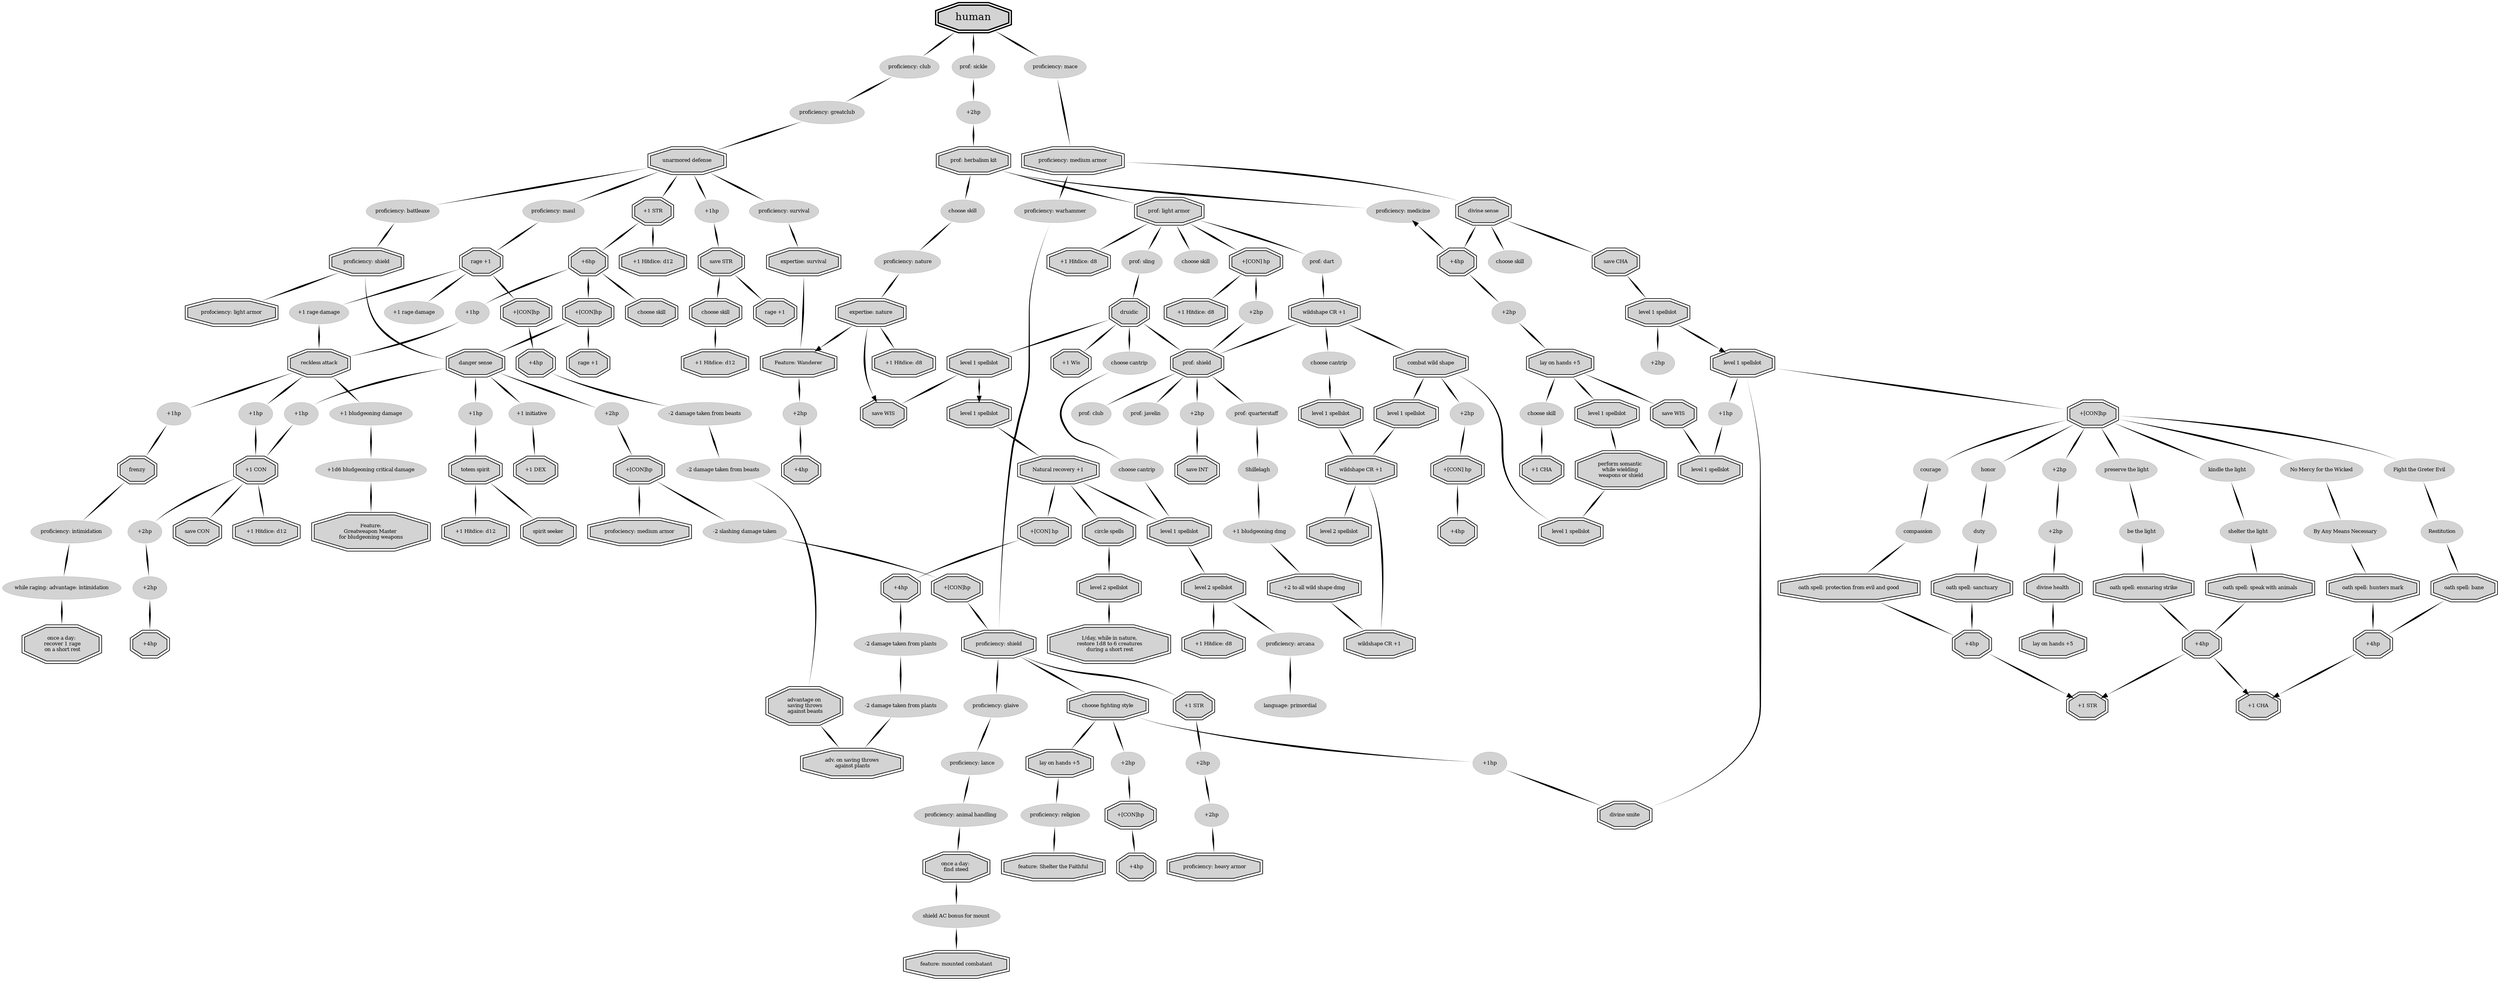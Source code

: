 digraph PathofDnD{
  node [penwidth = 1.0, fontsize =8, style = "filled", shape = "doubleoctagon"];
  graph [root = "human", overlap = "false", stylesheet = "style.css"];
  edge [arrowhead = none, len=1.2, dir = "both", arrowtail = none, style = tapered, penwidth= 3, arrowsize = 0.5];



  "human" [fontsize = 16, penwidth = 2];


  subgraph Barbarian{

  node [style = "filled" class = "barbarian"];

  //54 nodes

      bb_rage_1[label = "rage +1"];
      bb_rage_2[label = "rage +1"];
      bb_rage_3[label = "rage +1"];

      bb_uadefense [label = "unarmored defense" ];
      bb_reckless [label = "reckless attack"];
      bb_danger_sense[label = "danger sense"];

      bb_frenzy[label = "frenzy"];
      bb_spirit_seeker [label = "spirit seeker"];
      bb_totem_spirit [label = "totem spirit"]

  //proficiencies


    bb_s_con [label = "save CON"];
    bb_s_str [label = "save STR"];

    bb_sh [label = "proficiency: shield"];
    bb_la[label = "profociency: light armor"];
    bb_ma[label = "profociency: medium armor"];

    bb_skill_1[label = "choose skill"];
    bb_skill_2[label = "choose skill"];
    bb_e_survival[label = "expertise: survival"];

    bb_con_1 [label="+1 CON"];
    bb_dex_1 [label="+1 DEX"];
    bb_str_1 [label="+1 STR"];

    bb_hp_base [label = "+6hp"]
    bb_hp_con_1 [label = "+[CON]hp"]
    bb_hp_con_2 [label = "+[CON]hp"]
    bb_hp_con_3 [label = "+[CON]hp"]
    bb_hp_con_4 [label = "+[CON]hp"]
    bb_hp4_1 [label = "+4hp"]
    bb_hp4_2 [label = "+4hp"]

    bb_hd_d12_1 [label = "+1 Hitdice: d12"];
    bb_hd_d12_2 [label = "+1 Hitdice: d12"];
    bb_hd_d12_3 [label = "+1 Hitdice: d12"];
    bb_hd_d12_4 [label = "+1 Hitdice: d12"];

    bb_feat_greatweapon_bludgeon [label = "Feature:\nGreatweapon Master \nfor bludgeoning weapons"];

    bb_advantage_beast [label = "advantage on\n saving throws\n against beasts"]
    bb_recover_rage [label = "once a day:\n recover 1 rage\n on a short rest"]


    subgraph bb_minor{
    node [penwidth = 0.1, shape = "ellipse", class ="barbarian minor"];


      bb_club [label = "proficiency: club"];
      bb_greatclub [label = "proficiency: greatclub"];
      bb_battleaxe [label = "proficiency: battleaxe"];
      bb_maul [label = "proficiency: maul"];

      bb_p_survival[label = "proficiency: survival"];
      bb_p_intimidation[label = "proficiency: intimidation"]

      bb_advantage_intimidation [label = "while raging: advantage: intimidation"]

      bb_initiative_1 [label = "+1 initiative"];

    //boni

      bb_rd_1 [label="+1 rage damage"]
      bb_rd_2 [label="+1 rage damage"]
      bb_hp_1 [label="+1hp"]
      bb_hp_2 [label="+1hp"]
      bb_hp_3 [label="+1hp"]
      bb_hp_4 [label="+1hp"]
      bb_hp_5 [label="+1hp"]
      bb_hp_6 [label="+1hp"]
      bb_hp2_1 [label = "+2hp"]
      bb_hp2_2 [label = "+2hp"]
      bb_hp2_3 [label = "+2hp"]

      bb_damageredux_slashing_1 [label = "-2 slashing damage taken"]
      bb_damageredux_beast_1 [label = "-2 damage taken from beasts"]
      bb_damageredux_beast_2 [label = "-2 damage taken from beasts"]
      bb_damageinc_bludgeoning_1 [label = "+1 bludgeoning damage"]
      bb_critinc_damage_bludgeoning [label = "+1d6 bludgeoning critical damage"]


    }

  //edges
    human-> bb_club -> bb_greatclub-> bb_uadefense;

    bb_s_str -> bb_skill_1;
    bb_s_str -> bb_rage_3;

    bb_skill_1 -> bb_hd_d12_3;

    bb_uadefense-> bb_hp_6 -> bb_s_str;
    bb_uadefense-> bb_str_1;
    bb_uadefense-> bb_maul ->bb_rage_1
    bb_uadefense-> bb_battleaxe -> bb_sh;
    bb_uadefense-> bb_p_survival -> bb_e_survival;

    bb_str_1 -> bb_hp_base;
    bb_str_1 -> bb_hd_d12_1;

    bb_rage_1 -> bb_rd_2 -> bb_reckless;
    bb_rage_1 -> bb_rd_1;
    bb_rage_1 -> bb_hp_con_4;

    bb_hp_con_4 -> bb_hp4_2;

    bb_hp4_2 -> bb_damageredux_beast_1 -> bb_damageredux_beast_2 -> bb_advantage_beast;

    bb_sh ->  bb_la;
    bb_sh -> bb_danger_sense;

    bb_hp_base -> bb_hp_5 -> bb_reckless;
    bb_hp_base -> bb_hp_con_1;
    bb_hp_base -> bb_skill_2;

    bb_hp_con_1 -> bb_danger_sense;
    bb_hp_con_1 -> bb_rage_2;

    bb_reckless -> bb_hp_1 -> bb_frenzy;
    bb_reckless -> bb_hp_3 -> bb_con_1;
    bb_reckless -> bb_damageinc_bludgeoning_1 -> bb_critinc_damage_bludgeoning -> bb_feat_greatweapon_bludgeon;

    bb_danger_sense -> bb_hp_2 -> bb_totem_spirit;
    bb_danger_sense -> bb_hp_4 -> bb_con_1;
    bb_danger_sense -> bb_hp2_1 -> bb_hp_con_2;
    bb_danger_sense -> bb_initiative_1 -> bb_dex_1;

    bb_hp_con_2 -> bb_damageredux_slashing_1 -> bb_hp_con_3;
    bb_hp_con_2 -> bb_ma;

    bb_con_1 -> bb_s_con;
    bb_con_1 -> bb_hp2_2 ->bb_hp2_3 -> bb_hp4_1;
    bb_con_1 -> bb_hd_d12_2;

    bb_totem_spirit -> bb_spirit_seeker;
    bb_totem_spirit -> bb_hd_d12_4;

    bb_frenzy -> bb_p_intimidation ->bb_advantage_intimidation -> bb_recover_rage;
  }


  /*naming:
  class
    adv         advantage
    attributeNumber   bonus to a [ATRRIBUTE]
    damageinc_type
    damageredux_type
    cantrip     cantrip
    e           expertise
    feat        feat
    hp          [amount]
    l           language
    p           proficiency
    s           save
    skill       skill
    ss          spellslot
    ws          wildshape


    e.g. dr_hp2_1
         dr_s_wis_1
  */
  subgraph Druid{
    node [style = "filled" class="druid"]
    //class Skills

    //53 nodes

      "druidic" "circle spells" "combat wild shape"

      dr_adv_plants [label = "adv. on saving throws\n against plants"];

      dr_s_int [label = "save INT"];
      dr_s_wis [label = "save WIS"];

      dr_e_nature [label = "expertise: nature"];

      dr_wis1_1 [label = "+1 Wis"];

      dr_ss_l1_1 [label = "level 1 spellslot"];
      dr_ss_l1_2 [label = "level 1 spellslot"];
      dr_ss_l1_3 [label = "level 1 spellslot"];
      dr_ss_l1_4 [label = "level 1 spellslot"];
      dr_ss_l1_5 [label = "level 1 spellslot"];
      dr_ss_l2_1 [label = "level 2 spellslot"];
      dr_ss_l2_2 [label = "level 2 spellslot"];
      dr_ss_l2_3 [label = "level 2 spellslot"];

      dr_recovery_1 [label = "Natural recovery +1"];

      dr_ws_1 [label = "wildshape CR +1"];
      dr_ws_2 [label = "wildshape CR +1"];
      dr_ws_3 [label = "wildshape CR +1"];

      dr_feat_wanderer [label = "Feature: Wanderer"];

    //proficiencies
      dr_p_la [label = "prof: light armor"];
      dr_p_sh [label= "prof: shield"];
      dr_p_herbalismkit [label = "prof: herbalism kit"];

    //hp
      dr_hp4_1 [label = "+4hp"];
      dr_hp4_2 [label = "+4hp"];
      dr_hp4_3 [label = "+4hp"];

      dr_hd_d8_1 [label = "+1 Hitdice: d8"];
      dr_hd_d8_2 [label = "+1 Hitdice: d8"];
      dr_hd_d8_3 [label = "+1 Hitdice: d8"];
      dr_hd_d8_4 [label = "+1 Hitdice: d8"];

      dr_natureHealer [label = "1/day, while in nature,\n restore 1d8 to 6 creatures\n during a short rest"];

      dr_conHp_1 [label = "+[CON] hp"];
      dr_conHp_2 [label = "+[CON] hp"];
      dr_conHp_3 [label = "+[CON] hp"];

    //damage changes
      dr_damageinc_ws [label = "+2 to all wild shape dmg"];

    subgraph dr_minor{
      node [penwidth = 0.1, shape = "ellipse", class = "druid minor"];

      dr_cantrip_1 [label = "choose cantrip"];
      dr_cantrip_2[ label = "choose cantrip"];
      dr_cantrip_3[ label = "choose cantrip"];

      dr_skill_1 [label = "choose skill"];
      dr_skill_2 [label = "choose skill"];
      dr_p_nature [label = "proficiency: nature"];
      dr_p_medicine [label = "proficiency: medicine"];
      dr_p_arcana [label = "proficiency: arcana"];

      dr_l_primordial [label = "language: primordial"]

      dr_p_club [label="prof: club"];
      dr_p_sickle [label="prof: sickle"];
      dr_p_dart [label="prof: dart"];
      dr_p_sling [label="prof: sling"];
      dr_p_quarterstaff [label="prof: quarterstaff"];
      dr_p_javelin [label="prof: javelin"];
      dr_p_shillelagh [label = "Shillelagh"];

      dr_hp2_1 [label = "+2hp"];
      dr_hp2_2 [label = "+2hp"];
      dr_hp2_3 [label = "+2hp"];
      dr_hp2_4 [label = "+2hp"];
      dr_hp2_5 [label = "+2hp"];

    //damage changes
      dr_damageinc_bludg [label = "+1 bludgeoning dmg"];
      dr_damageredux_plants_1 [label = "-2 damage taken from plants"];
      dr_damageredux_plants_2 [label = "-2 damage taken from plants"];
    }
    //edges
    human -> dr_p_sickle -> dr_hp2_5 -> dr_p_herbalismkit;

    dr_p_herbalismkit -> dr_p_la;
    dr_p_herbalismkit -> dr_skill_1 -> dr_p_nature -> dr_e_nature;
    dr_p_herbalismkit -> dr_p_medicine;

    dr_e_nature -> dr_s_wis[arrowhead = normal];
    dr_e_nature -> dr_feat_wanderer[arrowhead = normal];
    dr_e_nature -> dr_hd_d8_3;

    dr_feat_wanderer -> dr_hp2_3 -> dr_hp4_2;

    dr_p_la -> dr_p_sling -> "druidic";
    dr_p_la -> dr_p_dart -> dr_ws_1;
    dr_p_la -> dr_skill_2;
    dr_p_la -> dr_conHp_2 -> dr_hp2_4 -> dr_p_sh;
    dr_p_la -> dr_hd_d8_1;

    dr_conHp_2 -> dr_hd_d8_4;

    "druidic"  -> {dr_ss_l1_1, dr_p_sh, dr_wis1_1};
    "druidic" -> dr_cantrip_2 -> dr_cantrip_3 -> dr_ss_l1_5;

    dr_p_sh -> dr_hp2_1 -> dr_s_int;
    dr_p_sh -> {dr_p_quarterstaff, dr_p_javelin dr_p_club};

    dr_ss_l1_5 -> dr_ss_l2_1;

    dr_ss_l2_1 -> dr_p_arcana -> dr_l_primordial;
    dr_ss_l2_1 -> dr_hd_d8_2;

    dr_ss_l1_1 -> dr_ss_l1_2[arrowhead = normal];
    dr_ss_l1_1 -> dr_s_wis;

    dr_ss_l1_2 -> dr_recovery_1;

    dr_recovery_1 -> dr_ss_l1_5;
    dr_recovery_1 -> "circle spells";
    dr_recovery_1 -> dr_conHp_3 -> dr_hp4_3;

    "circle spells" -> dr_ss_l2_3;

    dr_ws_1 -> dr_p_sh;
    dr_ws_1 -> dr_cantrip_1 -> dr_ss_l1_3;
    dr_ws_1 -> "combat wild shape"

    "combat wild shape" -> dr_ss_l1_4;
    "combat wild shape" -> dr_hp2_2 -> dr_conHp_1 -> dr_hp4_1;

    dr_ss_l1_4 -> dr_ws_2;
    dr_ss_l1_3 -> dr_ws_2;

    dr_ws_2 -> dr_ws_3;
    dr_ws_2 -> dr_ss_l2_2;

    dr_p_quarterstaff -> dr_p_shillelagh -> dr_damageinc_bludg;
    dr_damageinc_bludg -> dr_damageinc_ws -> dr_ws_3;

    dr_ss_l2_3 -> dr_natureHealer;

    dr_hp4_3 -> dr_damageredux_plants_1 -> dr_damageredux_plants_2;
    dr_damageredux_plants_2 -> dr_adv_plants;
  }

  subgraph paladin{
    node [style = "filled" class = "paladin"]

    //65 nodes

    "divine sense" "divine smite" "divine health"

    pa_ma [label = "proficiency: medium armor"];
    pa_ha [label = "proficiency: heavy armor"];
    pa_sh [label = "proficiency: shield"];

    pa_s_wis [label = "save WIS"];
    pa_s_cha [label = "save CHA"];

    pa_str_1 [label = "+1 STR"];
    pa_str_2 [label = "+1 STR"];
    pa_cha_1 [label = "+1 CHA"];
    pa_cha_2 [label = "+1 CHA"];

    pa_layonh_1 [label = "lay on hands +5"];
    pa_layonh_2 [label = "lay on hands +5"];
    pa_layonh_3 [label = "lay on hands +5"];

    pa_ss_l1_1 [label = "level 1 spellslot"];
    pa_ss_l1_2 [label = "level 1 spellslot"];
    pa_ss_l1_3 [label = "level 1 spellslot"];
    pa_ss_l1_4 [label = "level 1 spellslot"];
    pa_ss_l1_5 [label = "level 1 spellslot"];

    pa_hp_base [label = "+4hp"];
    pa_hp_con_1 [label = "+[CON]hp"];
    pa_hp_con_2 [label = "+[CON]hp"];
    pa_hp4_1 [label = "+4hp"];
    pa_hp4_2 [label = "+4hp"];
    pa_hp4_3 [label = "+4hp"];
    pa_hp4_4 [label = "+4hp"];

    pa_fightstyle [label = "choose fighting style"];

    pa_feat_mounted [label = "feature: mounted combatant"];
    pa_feat_shelter_faithful [label = "feature: Shelter the Faithful"]

    pa_hand_less_somantic [label = "perform somantic \nwhile wielding \nweapons or shield"];
    pa_find_steed [label = "once a day: \nfind steed"];



    subgraph pa_oath_ancient{
      pa_an_spell_ensnaringstrike [label = "oath spell: ensnaring strike"];
      pa_an_spell_speakwani [label = "oath spell: speak with animals"];

    }

    subgraph pa_oath_devotion{
      pa_de_spell_pfromeng [label = "oath spell: protection from evil and good"];
      pa_de_spell_sanctuary [label = "oath spell: sanctuary"];
    }

    subgraph pa_oath_vengance{
    pa_ve_spell_huntersm [label = "oath spell: hunters mark"];
    pa_ve_spell_bane [label = "oath spell: bane"];

    }

    subgraph pa_minor{
      node [penwidth = 0.1, shape = "ellipse", class="paladin minor"];

      pa_hp_1 [label = "+1hp"];
      pa_hp_2 [label = "+1hp"];
      pa_hp2_1 [label = "+2hp"];
      pa_hp2_2 [label = "+2hp"];
      pa_hp2_3 [label = "+2hp"];
      pa_hp2_4 [label = "+2hp"];
      pa_hp2_5 [label = "+2hp"];
      pa_hp2_6 [label = "+2hp"];
      pa_hp2_7 [label = "+2hp"];

      pa_skill_1 [label = "choose skill"];
      pa_skill_2 [label = "choose skill"];

      pa_p_animalhandling [label = "proficiency: animal handling"];
      pa_p_religion[label = "proficiency: religion"]

      pa_warhammer [label = "proficiency: warhammer"];
      pa_glave [label = "proficiency: glaive"];
      pa_mace [label= "proficiency: mace"];
      pa_lance [label = "proficiency: lance"];

      pa_mount_shield [label = "shield AC bonus for mount"];

      subgraph pa_an_minor{
        pa_an_ten_kindle[label= "kindle the light"];
        pa_an_ten_shelter[label= "shelter the light"];
        pa_an_ten_preserve[label= "preserve the light"];
        pa_an_ten_be[label= "be the light"];
      }

      subgraph pa_de_minor{
        pa_de_ten_courage[label= "courage"];
        pa_de_ten_honor[label= "honor"];
        pa_de_ten_compassion[label= "compassion"];
        pa_de_ten_duty[label= "duty"];
      }

      subgraph pa_ve_minor{
        pa_ve_ten_fight[label = "Fight the Greter Evil"];
        pa_ve_ten_restitution[label = "Restitution"];
        pa_ve_ten_nomercy[label = "No Mercy for the Wicked"];
        pa_ve_ten_anymeans[label = "By Any Means Necessary"];
      }
    }

    //edges

    human -> pa_mace-> pa_ma;

    pa_ma ->"divine sense";
    pa_ma -> pa_warhammer -> pa_sh;

    pa_sh -> pa_fightstyle;
    pa_sh -> pa_str_1;
    pa_sh -> pa_glave -> pa_lance ->pa_p_animalhandling -> pa_find_steed;

    pa_find_steed -> pa_mount_shield -> pa_feat_mounted;

    pa_str_1 -> pa_hp2_6 -> pa_hp2_7 ->pa_ha;

    "divine sense" -> pa_hp_base;
    "divine sense" -> pa_s_cha;
    "divine sense" -> pa_skill_1;

    pa_hp_base -> pa_hp2_4 -> pa_layonh_1;

    pa_layonh_1 -> pa_s_wis;
    pa_layonh_1 ->pa_skill_2 -> pa_cha_2;
    pa_layonh_1 -> pa_ss_l1_4;

    pa_ss_l1_4 -> pa_hand_less_somantic;

    pa_hand_less_somantic -> pa_ss_l1_5;

    pa_s_wis -> pa_ss_l1_2;

    pa_s_cha ->pa_ss_l1_3;

    pa_ss_l1_3 -> pa_ss_l1_1[arrowhead = normal];
    pa_ss_l1_3 -> pa_hp2_3;

    pa_ss_l1_1 -> "divine smite";
    pa_ss_l1_1 -> pa_hp_2 -> pa_ss_l1_2;

    pa_fightstyle ->pa_hp_1 -> "divine smite";
    pa_fightstyle -> pa_layonh_2;
    pa_fightstyle -> pa_hp2_5 -> pa_hp_con_2;

    pa_hp_con_2 -> pa_hp4_4;

    pa_ss_l1_1 -> pa_hp_con_1;

    pa_layonh_2 -> pa_p_religion -> pa_feat_shelter_faithful;

    pa_hp_con_1 -> pa_hp2_1 -> pa_hp2_2 ->"divine health";
    pa_hp_con_1 ->  pa_an_ten_kindle -> pa_an_ten_shelter -> pa_an_spell_speakwani;
    pa_hp_con_1 -> pa_an_ten_preserve -> pa_an_ten_be -> pa_an_spell_ensnaringstrike;
    pa_hp_con_1 -> pa_de_ten_courage -> pa_de_ten_compassion -> pa_de_spell_pfromeng;
    pa_hp_con_1 -> pa_de_ten_honor -> pa_de_ten_duty -> pa_de_spell_sanctuary;
    pa_hp_con_1 -> pa_ve_ten_fight -> pa_ve_ten_restitution -> pa_ve_spell_bane;
    pa_hp_con_1 -> pa_ve_ten_nomercy ->pa_ve_ten_anymeans -> pa_ve_spell_huntersm;

    "divine health" -> pa_layonh_3;

    pa_an_spell_speakwani -> pa_hp4_1;
    pa_an_spell_ensnaringstrike -> pa_hp4_1;

    pa_de_spell_pfromeng -> pa_hp4_2;
    pa_de_spell_sanctuary -> pa_hp4_2;

    pa_ve_spell_bane -> pa_hp4_3;
    pa_ve_spell_huntersm -> pa_hp4_3;

    pa_hp4_1 -> pa_cha_1 [arrowhead = "normal"];
    pa_hp4_1 -> pa_str_2 [arrowhead = "normal"];

    pa_hp4_2 -> pa_str_2 [arrowhead = "normal"];

    pa_hp4_3 -> pa_cha_1 [arrowhead = "normal"];

  }

  //Barbarian -- Druid
  bb_e_survival -> dr_feat_wanderer;
  bb_advantage_beast -> dr_adv_plants;

  //Barbarian -- Paladin
  bb_hp_con_3 -> pa_sh;

  //Druid -- Paladin
  dr_p_medicine  -> pa_hp_base [arrowtail = "normal"];
  "combat wild shape" -> pa_ss_l1_5;
}

